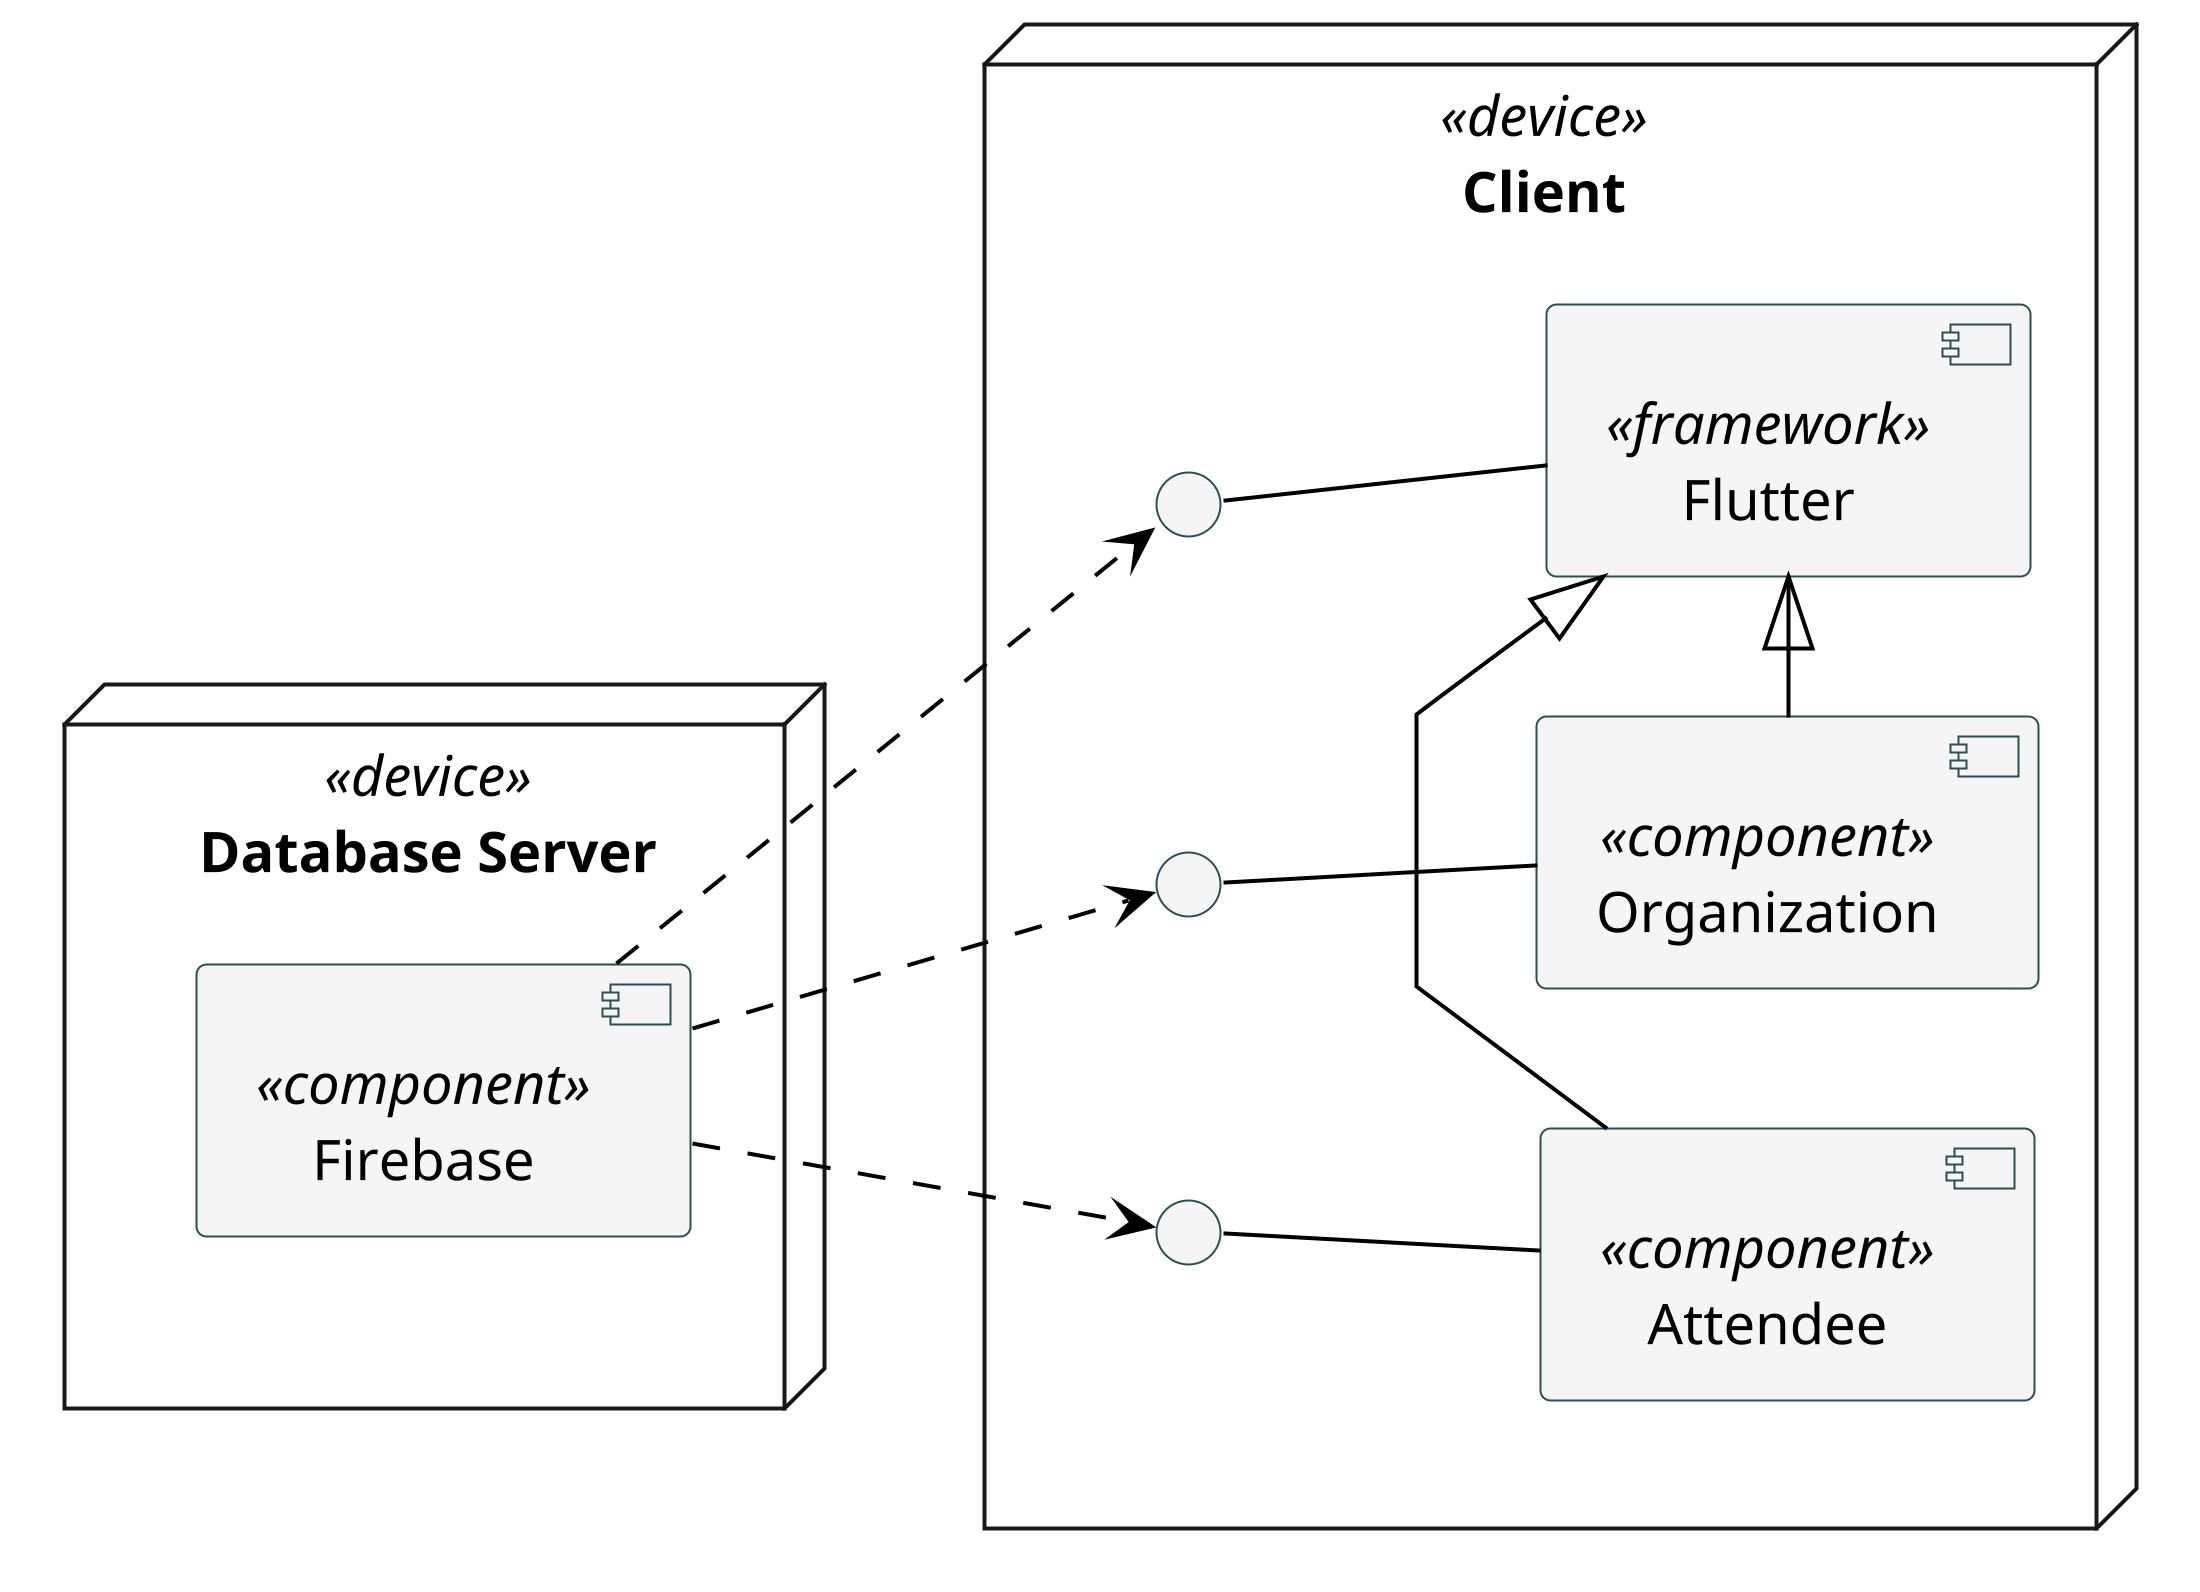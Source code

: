 @startuml physicalArchitecture
scale 200
skinparam linetype polyline
skinparam componentBackgroundColor WhiteSmoke
skinparam componentBorderColor DarkSlateGrey
skinparam componentFontColor Black

skinparam interfaceBackgroundColor WhiteSmoke
skinparam interfaceBorderColor DarkSlateGrey
skinparam interfaceFontColor Black

skinparam ArrowColor Black

left to right direction

node "Database Server" as database <<device>>{
  [Firebase] <<component>> as firebase
}

node "Client" as client <<device>> {
  component Flutter as app <<framework>>
  Interface " " as int1
  Interface " " as int2
  Interface " " as int3
  component Attendee <<component>>
  component Organization <<component>>
}

client -[hidden]up-> database

app <|-left- Attendee
app <|-left- Organization

app -up- int1
Attendee -up- int2
Organization -up- int3

int1 <.up. firebase
int2 <.up. firebase
int3 <.up. firebase

@enduml